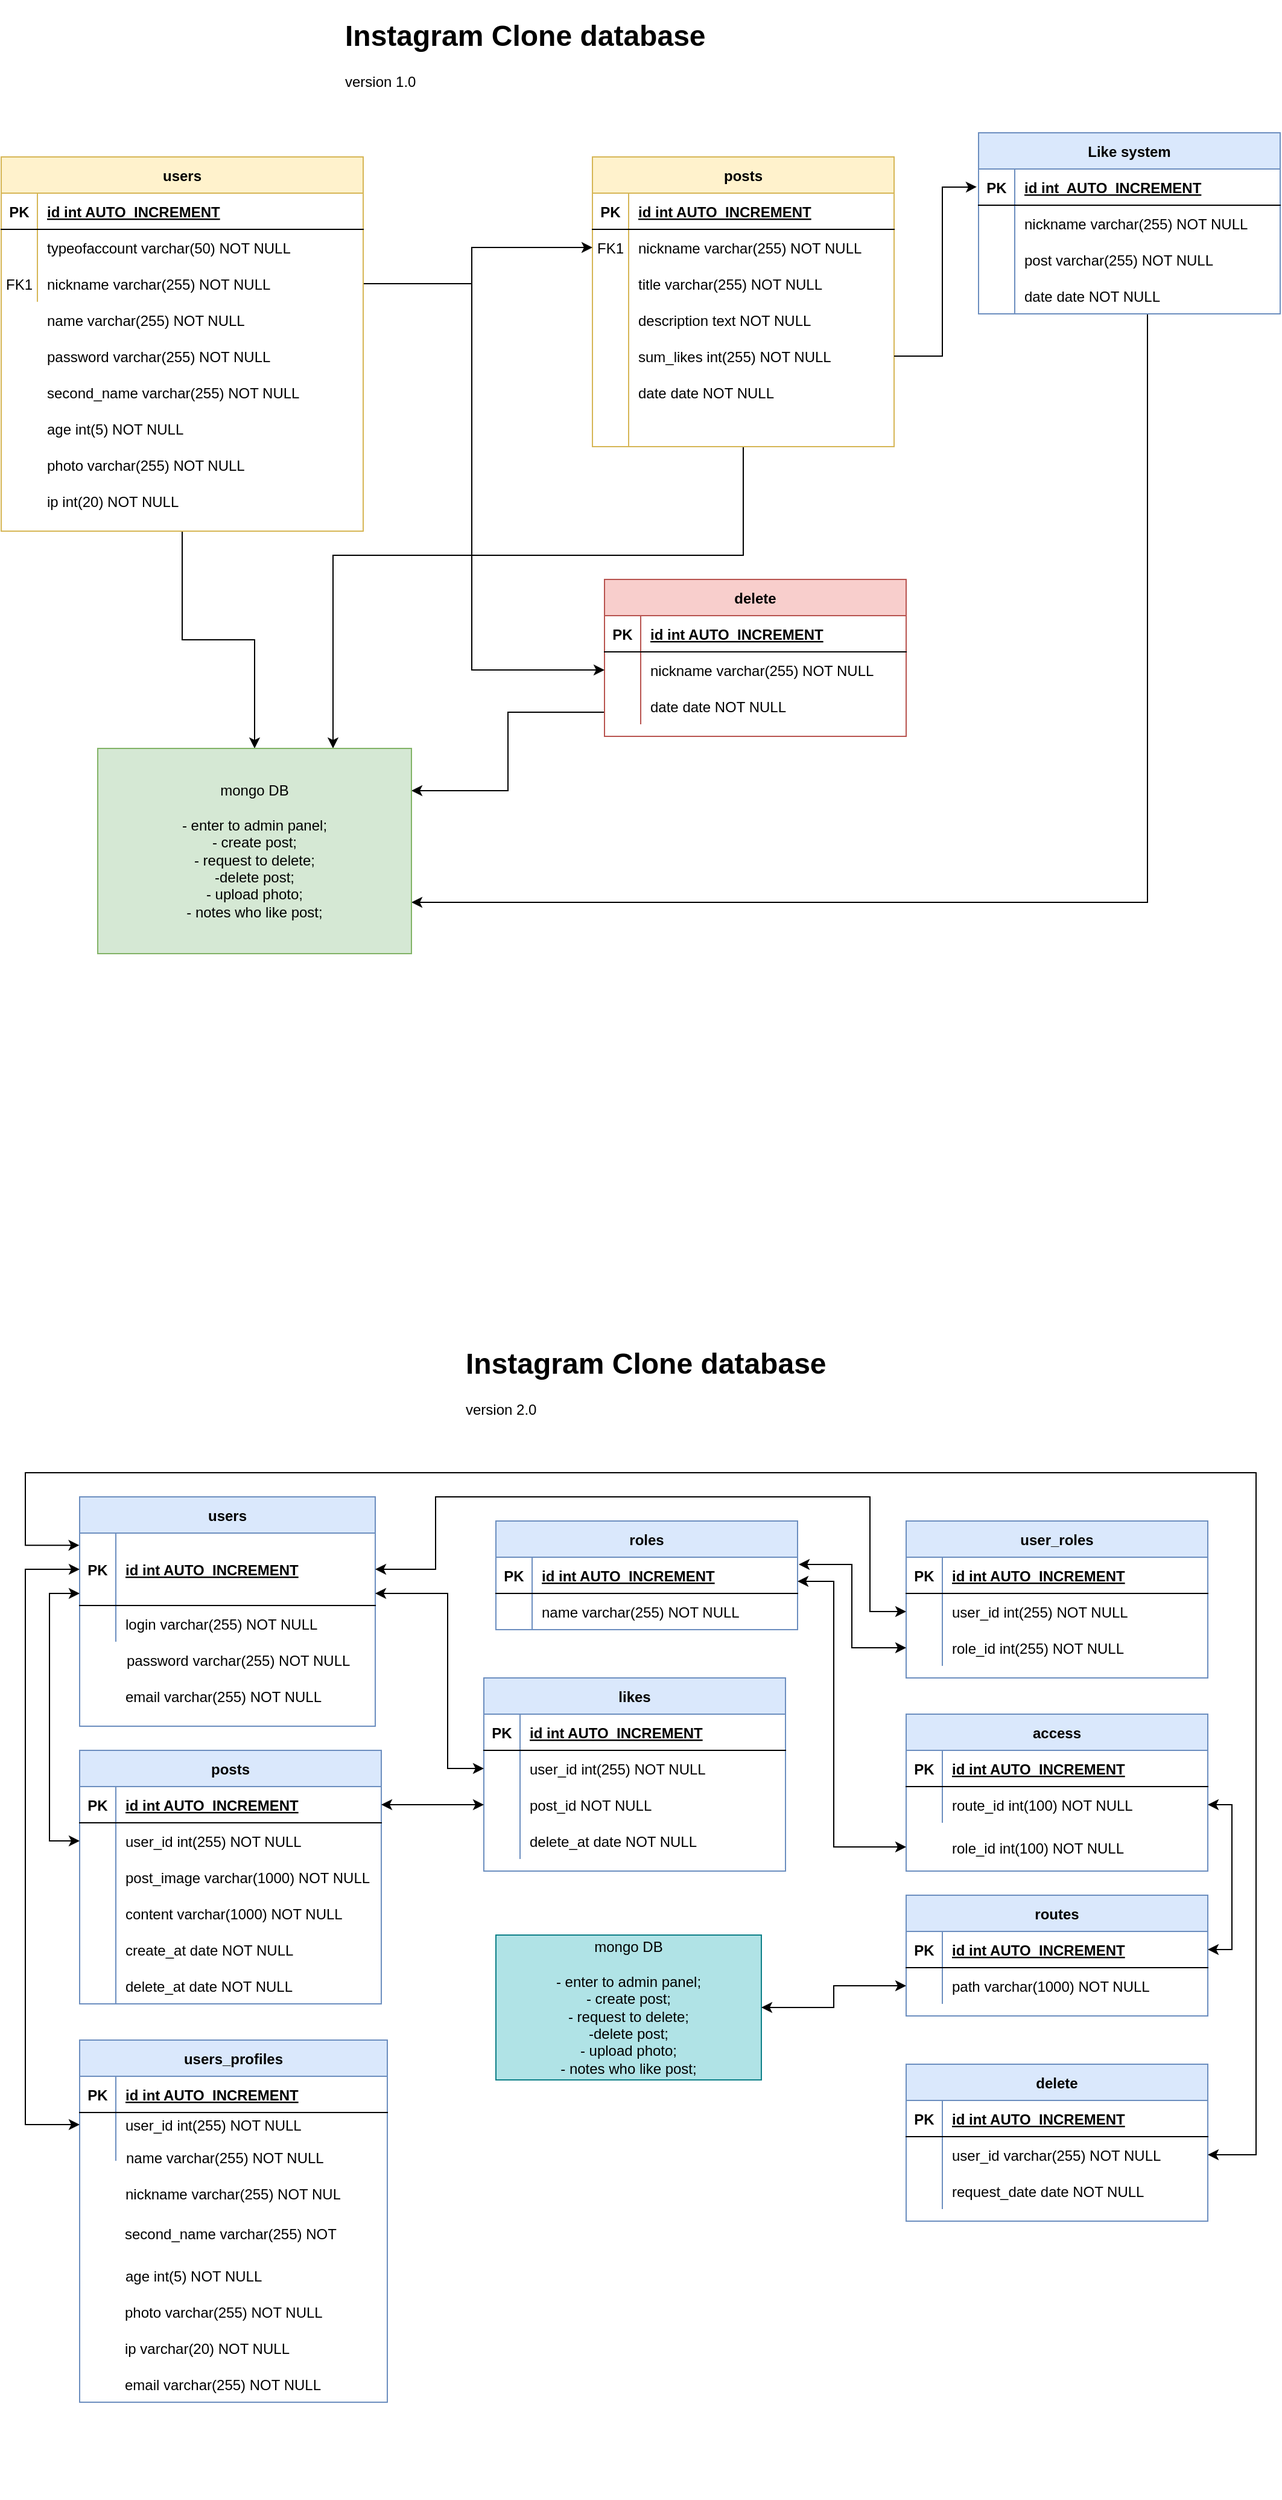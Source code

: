 <mxfile version="13.9.1" type="github">
  <diagram id="R2lEEEUBdFMjLlhIrx00" name="Page-1">
    <mxGraphModel dx="2031" dy="2230" grid="1" gridSize="10" guides="1" tooltips="1" connect="1" arrows="1" fold="1" page="1" pageScale="1" pageWidth="850" pageHeight="1100" math="0" shadow="0" extFonts="Permanent Marker^https://fonts.googleapis.com/css?family=Permanent+Marker">
      <root>
        <mxCell id="0" />
        <mxCell id="1" parent="0" />
        <mxCell id="QIkEINPOBGStjpKCnxDB-57" style="edgeStyle=orthogonalEdgeStyle;rounded=0;orthogonalLoop=1;jettySize=auto;html=1;entryX=0.75;entryY=0;entryDx=0;entryDy=0;" parent="1" source="C-vyLk0tnHw3VtMMgP7b-2" target="QIkEINPOBGStjpKCnxDB-55" edge="1">
          <mxGeometry relative="1" as="geometry">
            <Array as="points">
              <mxPoint x="925" y="450" />
              <mxPoint x="585" y="450" />
            </Array>
          </mxGeometry>
        </mxCell>
        <mxCell id="C-vyLk0tnHw3VtMMgP7b-2" value="posts" style="shape=table;startSize=30;container=1;collapsible=1;childLayout=tableLayout;fixedRows=1;rowLines=0;fontStyle=1;align=center;resizeLast=1;fillColor=#fff2cc;strokeColor=#d6b656;" parent="1" vertex="1">
          <mxGeometry x="800" y="120" width="250" height="240" as="geometry" />
        </mxCell>
        <mxCell id="C-vyLk0tnHw3VtMMgP7b-3" value="" style="shape=partialRectangle;collapsible=0;dropTarget=0;pointerEvents=0;fillColor=none;points=[[0,0.5],[1,0.5]];portConstraint=eastwest;top=0;left=0;right=0;bottom=1;" parent="C-vyLk0tnHw3VtMMgP7b-2" vertex="1">
          <mxGeometry y="30" width="250" height="30" as="geometry" />
        </mxCell>
        <mxCell id="C-vyLk0tnHw3VtMMgP7b-4" value="PK" style="shape=partialRectangle;overflow=hidden;connectable=0;fillColor=none;top=0;left=0;bottom=0;right=0;fontStyle=1;" parent="C-vyLk0tnHw3VtMMgP7b-3" vertex="1">
          <mxGeometry width="30" height="30" as="geometry" />
        </mxCell>
        <mxCell id="C-vyLk0tnHw3VtMMgP7b-5" value="id int AUTO_INCREMENT " style="shape=partialRectangle;overflow=hidden;connectable=0;fillColor=none;top=0;left=0;bottom=0;right=0;align=left;spacingLeft=6;fontStyle=5;" parent="C-vyLk0tnHw3VtMMgP7b-3" vertex="1">
          <mxGeometry x="30" width="220" height="30" as="geometry" />
        </mxCell>
        <mxCell id="QIkEINPOBGStjpKCnxDB-28" value="" style="shape=partialRectangle;collapsible=0;dropTarget=0;pointerEvents=0;fillColor=none;points=[[0,0.5],[1,0.5]];portConstraint=eastwest;top=0;left=0;right=0;bottom=0;" parent="C-vyLk0tnHw3VtMMgP7b-2" vertex="1">
          <mxGeometry y="60" width="250" height="30" as="geometry" />
        </mxCell>
        <mxCell id="QIkEINPOBGStjpKCnxDB-29" value="FK1" style="shape=partialRectangle;overflow=hidden;connectable=0;fillColor=none;top=0;left=0;bottom=0;right=0;" parent="QIkEINPOBGStjpKCnxDB-28" vertex="1">
          <mxGeometry width="30" height="30" as="geometry" />
        </mxCell>
        <mxCell id="QIkEINPOBGStjpKCnxDB-30" value="nickname varchar(255) NOT NULL" style="shape=partialRectangle;overflow=hidden;connectable=0;fillColor=none;top=0;left=0;bottom=0;right=0;align=left;spacingLeft=6;" parent="QIkEINPOBGStjpKCnxDB-28" vertex="1">
          <mxGeometry x="30" width="220" height="30" as="geometry" />
        </mxCell>
        <mxCell id="QIkEINPOBGStjpKCnxDB-12" value="" style="shape=partialRectangle;collapsible=0;dropTarget=0;pointerEvents=0;fillColor=none;points=[[0,0.5],[1,0.5]];portConstraint=eastwest;top=0;left=0;right=0;bottom=0;" parent="C-vyLk0tnHw3VtMMgP7b-2" vertex="1">
          <mxGeometry y="90" width="250" height="30" as="geometry" />
        </mxCell>
        <mxCell id="QIkEINPOBGStjpKCnxDB-13" value="" style="shape=partialRectangle;overflow=hidden;connectable=0;fillColor=none;top=0;left=0;bottom=0;right=0;" parent="QIkEINPOBGStjpKCnxDB-12" vertex="1">
          <mxGeometry width="30" height="30" as="geometry" />
        </mxCell>
        <mxCell id="QIkEINPOBGStjpKCnxDB-14" value="title varchar(255) NOT NULL" style="shape=partialRectangle;overflow=hidden;connectable=0;fillColor=none;top=0;left=0;bottom=0;right=0;align=left;spacingLeft=6;" parent="QIkEINPOBGStjpKCnxDB-12" vertex="1">
          <mxGeometry x="30" width="220" height="30" as="geometry" />
        </mxCell>
        <mxCell id="QIkEINPOBGStjpKCnxDB-18" value="" style="shape=partialRectangle;collapsible=0;dropTarget=0;pointerEvents=0;fillColor=none;points=[[0,0.5],[1,0.5]];portConstraint=eastwest;top=0;left=0;right=0;bottom=0;" parent="C-vyLk0tnHw3VtMMgP7b-2" vertex="1">
          <mxGeometry y="120" width="250" height="30" as="geometry" />
        </mxCell>
        <mxCell id="QIkEINPOBGStjpKCnxDB-19" value="" style="shape=partialRectangle;overflow=hidden;connectable=0;fillColor=none;top=0;left=0;bottom=0;right=0;" parent="QIkEINPOBGStjpKCnxDB-18" vertex="1">
          <mxGeometry width="30" height="30" as="geometry" />
        </mxCell>
        <mxCell id="QIkEINPOBGStjpKCnxDB-20" value="description text NOT NULL" style="shape=partialRectangle;overflow=hidden;connectable=0;fillColor=none;top=0;left=0;bottom=0;right=0;align=left;spacingLeft=6;" parent="QIkEINPOBGStjpKCnxDB-18" vertex="1">
          <mxGeometry x="30" width="220" height="30" as="geometry" />
        </mxCell>
        <mxCell id="QIkEINPOBGStjpKCnxDB-32" value="" style="shape=partialRectangle;collapsible=0;dropTarget=0;pointerEvents=0;fillColor=none;points=[[0,0.5],[1,0.5]];portConstraint=eastwest;top=0;left=0;right=0;bottom=0;" parent="C-vyLk0tnHw3VtMMgP7b-2" vertex="1">
          <mxGeometry y="150" width="250" height="30" as="geometry" />
        </mxCell>
        <mxCell id="QIkEINPOBGStjpKCnxDB-33" value="" style="shape=partialRectangle;overflow=hidden;connectable=0;fillColor=none;top=0;left=0;bottom=0;right=0;" parent="QIkEINPOBGStjpKCnxDB-32" vertex="1">
          <mxGeometry width="30" height="30" as="geometry" />
        </mxCell>
        <mxCell id="QIkEINPOBGStjpKCnxDB-34" value="sum_likes int(255) NOT NULL" style="shape=partialRectangle;overflow=hidden;connectable=0;fillColor=none;top=0;left=0;bottom=0;right=0;align=left;spacingLeft=6;" parent="QIkEINPOBGStjpKCnxDB-32" vertex="1">
          <mxGeometry x="30" width="220" height="30" as="geometry" />
        </mxCell>
        <mxCell id="QIkEINPOBGStjpKCnxDB-24" value="" style="shape=partialRectangle;collapsible=0;dropTarget=0;pointerEvents=0;fillColor=none;points=[[0,0.5],[1,0.5]];portConstraint=eastwest;top=0;left=0;right=0;bottom=0;" parent="C-vyLk0tnHw3VtMMgP7b-2" vertex="1">
          <mxGeometry y="180" width="250" height="30" as="geometry" />
        </mxCell>
        <mxCell id="QIkEINPOBGStjpKCnxDB-25" value="" style="shape=partialRectangle;overflow=hidden;connectable=0;fillColor=none;top=0;left=0;bottom=0;right=0;" parent="QIkEINPOBGStjpKCnxDB-24" vertex="1">
          <mxGeometry width="30" height="30" as="geometry" />
        </mxCell>
        <mxCell id="QIkEINPOBGStjpKCnxDB-26" value="date date NOT NULL" style="shape=partialRectangle;overflow=hidden;connectable=0;fillColor=none;top=0;left=0;bottom=0;right=0;align=left;spacingLeft=6;" parent="QIkEINPOBGStjpKCnxDB-24" vertex="1">
          <mxGeometry x="30" width="220" height="30" as="geometry" />
        </mxCell>
        <mxCell id="C-vyLk0tnHw3VtMMgP7b-9" value="" style="shape=partialRectangle;collapsible=0;dropTarget=0;pointerEvents=0;fillColor=none;points=[[0,0.5],[1,0.5]];portConstraint=eastwest;top=0;left=0;right=0;bottom=0;" parent="C-vyLk0tnHw3VtMMgP7b-2" vertex="1">
          <mxGeometry y="210" width="250" height="30" as="geometry" />
        </mxCell>
        <mxCell id="C-vyLk0tnHw3VtMMgP7b-10" value="" style="shape=partialRectangle;overflow=hidden;connectable=0;fillColor=none;top=0;left=0;bottom=0;right=0;" parent="C-vyLk0tnHw3VtMMgP7b-9" vertex="1">
          <mxGeometry width="30" height="30" as="geometry" />
        </mxCell>
        <mxCell id="C-vyLk0tnHw3VtMMgP7b-11" value="" style="shape=partialRectangle;overflow=hidden;connectable=0;fillColor=none;top=0;left=0;bottom=0;right=0;align=left;spacingLeft=6;" parent="C-vyLk0tnHw3VtMMgP7b-9" vertex="1">
          <mxGeometry x="30" width="220" height="30" as="geometry" />
        </mxCell>
        <mxCell id="QIkEINPOBGStjpKCnxDB-50" style="edgeStyle=orthogonalEdgeStyle;rounded=0;orthogonalLoop=1;jettySize=auto;html=1;entryX=1;entryY=0.75;entryDx=0;entryDy=0;" parent="1" source="C-vyLk0tnHw3VtMMgP7b-13" edge="1">
          <mxGeometry relative="1" as="geometry">
            <mxPoint x="650" y="645" as="targetPoint" />
            <Array as="points">
              <mxPoint x="730" y="580" />
              <mxPoint x="730" y="645" />
            </Array>
          </mxGeometry>
        </mxCell>
        <mxCell id="C-vyLk0tnHw3VtMMgP7b-13" value="delete" style="shape=table;startSize=30;container=1;collapsible=1;childLayout=tableLayout;fixedRows=1;rowLines=0;fontStyle=1;align=center;resizeLast=1;fillColor=#f8cecc;strokeColor=#b85450;" parent="1" vertex="1">
          <mxGeometry x="810" y="470" width="250" height="130" as="geometry" />
        </mxCell>
        <mxCell id="C-vyLk0tnHw3VtMMgP7b-14" value="" style="shape=partialRectangle;collapsible=0;dropTarget=0;pointerEvents=0;fillColor=none;points=[[0,0.5],[1,0.5]];portConstraint=eastwest;top=0;left=0;right=0;bottom=1;" parent="C-vyLk0tnHw3VtMMgP7b-13" vertex="1">
          <mxGeometry y="30" width="250" height="30" as="geometry" />
        </mxCell>
        <mxCell id="C-vyLk0tnHw3VtMMgP7b-15" value="PK" style="shape=partialRectangle;overflow=hidden;connectable=0;fillColor=none;top=0;left=0;bottom=0;right=0;fontStyle=1;" parent="C-vyLk0tnHw3VtMMgP7b-14" vertex="1">
          <mxGeometry width="30" height="30" as="geometry" />
        </mxCell>
        <mxCell id="C-vyLk0tnHw3VtMMgP7b-16" value="id int AUTO_INCREMENT " style="shape=partialRectangle;overflow=hidden;connectable=0;fillColor=none;top=0;left=0;bottom=0;right=0;align=left;spacingLeft=6;fontStyle=5;" parent="C-vyLk0tnHw3VtMMgP7b-14" vertex="1">
          <mxGeometry x="30" width="220" height="30" as="geometry" />
        </mxCell>
        <mxCell id="C-vyLk0tnHw3VtMMgP7b-17" value="" style="shape=partialRectangle;collapsible=0;dropTarget=0;pointerEvents=0;fillColor=none;points=[[0,0.5],[1,0.5]];portConstraint=eastwest;top=0;left=0;right=0;bottom=0;" parent="C-vyLk0tnHw3VtMMgP7b-13" vertex="1">
          <mxGeometry y="60" width="250" height="30" as="geometry" />
        </mxCell>
        <mxCell id="C-vyLk0tnHw3VtMMgP7b-18" value="" style="shape=partialRectangle;overflow=hidden;connectable=0;fillColor=none;top=0;left=0;bottom=0;right=0;" parent="C-vyLk0tnHw3VtMMgP7b-17" vertex="1">
          <mxGeometry width="30" height="30" as="geometry" />
        </mxCell>
        <mxCell id="C-vyLk0tnHw3VtMMgP7b-19" value="nickname varchar(255) NOT NULL" style="shape=partialRectangle;overflow=hidden;connectable=0;fillColor=none;top=0;left=0;bottom=0;right=0;align=left;spacingLeft=6;" parent="C-vyLk0tnHw3VtMMgP7b-17" vertex="1">
          <mxGeometry x="30" width="220" height="30" as="geometry" />
        </mxCell>
        <mxCell id="C-vyLk0tnHw3VtMMgP7b-20" value="" style="shape=partialRectangle;collapsible=0;dropTarget=0;pointerEvents=0;fillColor=none;points=[[0,0.5],[1,0.5]];portConstraint=eastwest;top=0;left=0;right=0;bottom=0;" parent="C-vyLk0tnHw3VtMMgP7b-13" vertex="1">
          <mxGeometry y="90" width="250" height="30" as="geometry" />
        </mxCell>
        <mxCell id="C-vyLk0tnHw3VtMMgP7b-21" value="" style="shape=partialRectangle;overflow=hidden;connectable=0;fillColor=none;top=0;left=0;bottom=0;right=0;" parent="C-vyLk0tnHw3VtMMgP7b-20" vertex="1">
          <mxGeometry width="30" height="30" as="geometry" />
        </mxCell>
        <mxCell id="C-vyLk0tnHw3VtMMgP7b-22" value="date date NOT NULL" style="shape=partialRectangle;overflow=hidden;connectable=0;fillColor=none;top=0;left=0;bottom=0;right=0;align=left;spacingLeft=6;" parent="C-vyLk0tnHw3VtMMgP7b-20" vertex="1">
          <mxGeometry x="30" width="220" height="30" as="geometry" />
        </mxCell>
        <mxCell id="QIkEINPOBGStjpKCnxDB-56" style="edgeStyle=orthogonalEdgeStyle;rounded=0;orthogonalLoop=1;jettySize=auto;html=1;entryX=0.5;entryY=0;entryDx=0;entryDy=0;" parent="1" source="C-vyLk0tnHw3VtMMgP7b-23" target="QIkEINPOBGStjpKCnxDB-55" edge="1">
          <mxGeometry relative="1" as="geometry" />
        </mxCell>
        <mxCell id="QIkEINPOBGStjpKCnxDB-58" style="edgeStyle=orthogonalEdgeStyle;rounded=0;orthogonalLoop=1;jettySize=auto;html=1;entryX=1;entryY=0.75;entryDx=0;entryDy=0;" parent="1" source="gh7-r8IVdGVvYdA096_q-3" target="QIkEINPOBGStjpKCnxDB-55" edge="1">
          <mxGeometry relative="1" as="geometry">
            <Array as="points">
              <mxPoint x="1260" y="737" />
            </Array>
          </mxGeometry>
        </mxCell>
        <mxCell id="gh7-r8IVdGVvYdA096_q-3" value="Like system" style="shape=table;startSize=30;container=1;collapsible=1;childLayout=tableLayout;fixedRows=1;rowLines=0;fontStyle=1;align=center;resizeLast=1;fillColor=#dae8fc;strokeColor=#6c8ebf;" parent="1" vertex="1">
          <mxGeometry x="1120" y="100" width="250" height="150" as="geometry" />
        </mxCell>
        <mxCell id="gh7-r8IVdGVvYdA096_q-4" value="" style="shape=partialRectangle;collapsible=0;dropTarget=0;pointerEvents=0;fillColor=none;points=[[0,0.5],[1,0.5]];portConstraint=eastwest;top=0;left=0;right=0;bottom=1;" parent="gh7-r8IVdGVvYdA096_q-3" vertex="1">
          <mxGeometry y="30" width="250" height="30" as="geometry" />
        </mxCell>
        <mxCell id="gh7-r8IVdGVvYdA096_q-5" value="PK" style="shape=partialRectangle;overflow=hidden;connectable=0;fillColor=none;top=0;left=0;bottom=0;right=0;fontStyle=1;" parent="gh7-r8IVdGVvYdA096_q-4" vertex="1">
          <mxGeometry width="30" height="30" as="geometry" />
        </mxCell>
        <mxCell id="gh7-r8IVdGVvYdA096_q-6" value="id int  AUTO_INCREMENT" style="shape=partialRectangle;overflow=hidden;connectable=0;fillColor=none;top=0;left=0;bottom=0;right=0;align=left;spacingLeft=6;fontStyle=5;" parent="gh7-r8IVdGVvYdA096_q-4" vertex="1">
          <mxGeometry x="30" width="220" height="30" as="geometry" />
        </mxCell>
        <mxCell id="gh7-r8IVdGVvYdA096_q-7" value="" style="shape=partialRectangle;collapsible=0;dropTarget=0;pointerEvents=0;fillColor=none;points=[[0,0.5],[1,0.5]];portConstraint=eastwest;top=0;left=0;right=0;bottom=0;" parent="gh7-r8IVdGVvYdA096_q-3" vertex="1">
          <mxGeometry y="60" width="250" height="30" as="geometry" />
        </mxCell>
        <mxCell id="gh7-r8IVdGVvYdA096_q-8" value="" style="shape=partialRectangle;overflow=hidden;connectable=0;fillColor=none;top=0;left=0;bottom=0;right=0;" parent="gh7-r8IVdGVvYdA096_q-7" vertex="1">
          <mxGeometry width="30" height="30" as="geometry" />
        </mxCell>
        <mxCell id="gh7-r8IVdGVvYdA096_q-9" value="nickname varchar(255) NOT NULL" style="shape=partialRectangle;overflow=hidden;connectable=0;fillColor=none;top=0;left=0;bottom=0;right=0;align=left;spacingLeft=6;" parent="gh7-r8IVdGVvYdA096_q-7" vertex="1">
          <mxGeometry x="30" width="220" height="30" as="geometry" />
        </mxCell>
        <mxCell id="gh7-r8IVdGVvYdA096_q-10" value="" style="shape=partialRectangle;collapsible=0;dropTarget=0;pointerEvents=0;fillColor=none;points=[[0,0.5],[1,0.5]];portConstraint=eastwest;top=0;left=0;right=0;bottom=0;" parent="gh7-r8IVdGVvYdA096_q-3" vertex="1">
          <mxGeometry y="90" width="250" height="30" as="geometry" />
        </mxCell>
        <mxCell id="gh7-r8IVdGVvYdA096_q-11" value="" style="shape=partialRectangle;overflow=hidden;connectable=0;fillColor=none;top=0;left=0;bottom=0;right=0;" parent="gh7-r8IVdGVvYdA096_q-10" vertex="1">
          <mxGeometry width="30" height="30" as="geometry" />
        </mxCell>
        <mxCell id="gh7-r8IVdGVvYdA096_q-12" value="post varchar(255) NOT NULL" style="shape=partialRectangle;overflow=hidden;connectable=0;fillColor=none;top=0;left=0;bottom=0;right=0;align=left;spacingLeft=6;" parent="gh7-r8IVdGVvYdA096_q-10" vertex="1">
          <mxGeometry x="30" width="220" height="30" as="geometry" />
        </mxCell>
        <mxCell id="QIkEINPOBGStjpKCnxDB-35" value="" style="shape=partialRectangle;collapsible=0;dropTarget=0;pointerEvents=0;fillColor=none;points=[[0,0.5],[1,0.5]];portConstraint=eastwest;top=0;left=0;right=0;bottom=0;" parent="gh7-r8IVdGVvYdA096_q-3" vertex="1">
          <mxGeometry y="120" width="250" height="30" as="geometry" />
        </mxCell>
        <mxCell id="QIkEINPOBGStjpKCnxDB-36" value="" style="shape=partialRectangle;overflow=hidden;connectable=0;fillColor=none;top=0;left=0;bottom=0;right=0;" parent="QIkEINPOBGStjpKCnxDB-35" vertex="1">
          <mxGeometry width="30" height="30" as="geometry" />
        </mxCell>
        <mxCell id="QIkEINPOBGStjpKCnxDB-37" value="date date NOT NULL" style="shape=partialRectangle;overflow=hidden;connectable=0;fillColor=none;top=0;left=0;bottom=0;right=0;align=left;spacingLeft=6;" parent="QIkEINPOBGStjpKCnxDB-35" vertex="1">
          <mxGeometry x="30" width="220" height="30" as="geometry" />
        </mxCell>
        <mxCell id="QIkEINPOBGStjpKCnxDB-31" style="edgeStyle=orthogonalEdgeStyle;rounded=0;orthogonalLoop=1;jettySize=auto;html=1;" parent="1" source="C-vyLk0tnHw3VtMMgP7b-6" target="QIkEINPOBGStjpKCnxDB-28" edge="1">
          <mxGeometry relative="1" as="geometry">
            <mxPoint x="620" y="225" as="targetPoint" />
            <Array as="points">
              <mxPoint x="700" y="225" />
              <mxPoint x="700" y="195" />
            </Array>
          </mxGeometry>
        </mxCell>
        <mxCell id="QIkEINPOBGStjpKCnxDB-45" style="edgeStyle=orthogonalEdgeStyle;rounded=0;orthogonalLoop=1;jettySize=auto;html=1;entryX=-0.006;entryY=0.494;entryDx=0;entryDy=0;entryPerimeter=0;" parent="1" source="QIkEINPOBGStjpKCnxDB-32" target="gh7-r8IVdGVvYdA096_q-4" edge="1">
          <mxGeometry relative="1" as="geometry">
            <mxPoint x="1110" y="140" as="targetPoint" />
            <Array as="points">
              <mxPoint x="1090" y="285" />
              <mxPoint x="1090" y="145" />
              <mxPoint x="1110" y="145" />
            </Array>
          </mxGeometry>
        </mxCell>
        <mxCell id="QIkEINPOBGStjpKCnxDB-48" style="edgeStyle=orthogonalEdgeStyle;rounded=0;orthogonalLoop=1;jettySize=auto;html=1;" parent="1" source="C-vyLk0tnHw3VtMMgP7b-6" target="C-vyLk0tnHw3VtMMgP7b-17" edge="1">
          <mxGeometry relative="1" as="geometry">
            <Array as="points">
              <mxPoint x="700" y="225" />
              <mxPoint x="700" y="545" />
            </Array>
          </mxGeometry>
        </mxCell>
        <mxCell id="QIkEINPOBGStjpKCnxDB-53" value="&lt;h1&gt;Instagram Clone database&lt;/h1&gt;&lt;div&gt;version 1.0&lt;br&gt;&lt;/div&gt;&lt;p&gt;&lt;br&gt;&lt;/p&gt;&lt;div&gt;&lt;br&gt;&lt;/div&gt;&lt;div&gt;&lt;br&gt;&lt;/div&gt;&lt;div&gt;&lt;br&gt;&lt;/div&gt;" style="text;html=1;strokeColor=none;fillColor=none;spacing=5;spacingTop=-20;whiteSpace=wrap;overflow=hidden;rounded=0;" parent="1" vertex="1">
          <mxGeometry x="590" width="400" height="80" as="geometry" />
        </mxCell>
        <mxCell id="QIkEINPOBGStjpKCnxDB-55" value="&lt;div&gt;mongo DB&lt;/div&gt;&lt;div&gt;&lt;br&gt;&lt;/div&gt;&lt;div&gt;- enter to admin panel;&lt;/div&gt;&lt;div&gt;- create post;&lt;/div&gt;&lt;div&gt;- request to delete;&lt;/div&gt;&lt;div&gt;-delete post;&lt;/div&gt;&lt;div&gt;- upload photo;&lt;/div&gt;&lt;div&gt;- notes who like post;&lt;br&gt;&lt;/div&gt;" style="rounded=0;whiteSpace=wrap;html=1;fillColor=#d5e8d4;strokeColor=#82b366;" parent="1" vertex="1">
          <mxGeometry x="390" y="610" width="260" height="170" as="geometry" />
        </mxCell>
        <mxCell id="P83O2xGlrIW2zpEGM05V-11" value="roles" style="shape=table;startSize=30;container=1;collapsible=1;childLayout=tableLayout;fixedRows=1;rowLines=0;fontStyle=1;align=center;resizeLast=1;fillColor=#dae8fc;strokeColor=#6c8ebf;" parent="1" vertex="1">
          <mxGeometry x="720" y="1250" width="250" height="90" as="geometry" />
        </mxCell>
        <mxCell id="P83O2xGlrIW2zpEGM05V-12" value="" style="shape=partialRectangle;collapsible=0;dropTarget=0;pointerEvents=0;fillColor=none;points=[[0,0.5],[1,0.5]];portConstraint=eastwest;top=0;left=0;right=0;bottom=1;" parent="P83O2xGlrIW2zpEGM05V-11" vertex="1">
          <mxGeometry y="30" width="250" height="30" as="geometry" />
        </mxCell>
        <mxCell id="P83O2xGlrIW2zpEGM05V-13" value="PK" style="shape=partialRectangle;overflow=hidden;connectable=0;fillColor=none;top=0;left=0;bottom=0;right=0;fontStyle=1;" parent="P83O2xGlrIW2zpEGM05V-12" vertex="1">
          <mxGeometry width="30" height="30" as="geometry" />
        </mxCell>
        <mxCell id="P83O2xGlrIW2zpEGM05V-14" value="id int AUTO_INCREMENT " style="shape=partialRectangle;overflow=hidden;connectable=0;fillColor=none;top=0;left=0;bottom=0;right=0;align=left;spacingLeft=6;fontStyle=5;" parent="P83O2xGlrIW2zpEGM05V-12" vertex="1">
          <mxGeometry x="30" width="220" height="30" as="geometry" />
        </mxCell>
        <mxCell id="P83O2xGlrIW2zpEGM05V-103" value="" style="shape=partialRectangle;collapsible=0;dropTarget=0;pointerEvents=0;fillColor=none;points=[[0,0.5],[1,0.5]];portConstraint=eastwest;top=0;left=0;right=0;bottom=0;" parent="P83O2xGlrIW2zpEGM05V-11" vertex="1">
          <mxGeometry y="60" width="250" height="30" as="geometry" />
        </mxCell>
        <mxCell id="P83O2xGlrIW2zpEGM05V-104" value="" style="shape=partialRectangle;overflow=hidden;connectable=0;fillColor=none;top=0;left=0;bottom=0;right=0;" parent="P83O2xGlrIW2zpEGM05V-103" vertex="1">
          <mxGeometry width="30" height="30" as="geometry" />
        </mxCell>
        <mxCell id="P83O2xGlrIW2zpEGM05V-105" value="name varchar(255) NOT NULL" style="shape=partialRectangle;overflow=hidden;connectable=0;fillColor=none;top=0;left=0;bottom=0;right=0;align=left;spacingLeft=6;" parent="P83O2xGlrIW2zpEGM05V-103" vertex="1">
          <mxGeometry x="30" width="220" height="30" as="geometry" />
        </mxCell>
        <mxCell id="P83O2xGlrIW2zpEGM05V-21" value="user_roles" style="shape=table;startSize=30;container=1;collapsible=1;childLayout=tableLayout;fixedRows=1;rowLines=0;fontStyle=1;align=center;resizeLast=1;fillColor=#dae8fc;strokeColor=#6c8ebf;" parent="1" vertex="1">
          <mxGeometry x="1060" y="1250" width="250" height="130" as="geometry" />
        </mxCell>
        <mxCell id="P83O2xGlrIW2zpEGM05V-22" value="" style="shape=partialRectangle;collapsible=0;dropTarget=0;pointerEvents=0;fillColor=none;points=[[0,0.5],[1,0.5]];portConstraint=eastwest;top=0;left=0;right=0;bottom=1;" parent="P83O2xGlrIW2zpEGM05V-21" vertex="1">
          <mxGeometry y="30" width="250" height="30" as="geometry" />
        </mxCell>
        <mxCell id="P83O2xGlrIW2zpEGM05V-23" value="PK" style="shape=partialRectangle;overflow=hidden;connectable=0;fillColor=none;top=0;left=0;bottom=0;right=0;fontStyle=1;" parent="P83O2xGlrIW2zpEGM05V-22" vertex="1">
          <mxGeometry width="30" height="30" as="geometry" />
        </mxCell>
        <mxCell id="P83O2xGlrIW2zpEGM05V-24" value="id int AUTO_INCREMENT " style="shape=partialRectangle;overflow=hidden;connectable=0;fillColor=none;top=0;left=0;bottom=0;right=0;align=left;spacingLeft=6;fontStyle=5;" parent="P83O2xGlrIW2zpEGM05V-22" vertex="1">
          <mxGeometry x="30" width="220" height="30" as="geometry" />
        </mxCell>
        <mxCell id="P83O2xGlrIW2zpEGM05V-25" value="" style="shape=partialRectangle;collapsible=0;dropTarget=0;pointerEvents=0;fillColor=none;points=[[0,0.5],[1,0.5]];portConstraint=eastwest;top=0;left=0;right=0;bottom=0;" parent="P83O2xGlrIW2zpEGM05V-21" vertex="1">
          <mxGeometry y="60" width="250" height="30" as="geometry" />
        </mxCell>
        <mxCell id="P83O2xGlrIW2zpEGM05V-26" value="" style="shape=partialRectangle;overflow=hidden;connectable=0;fillColor=none;top=0;left=0;bottom=0;right=0;" parent="P83O2xGlrIW2zpEGM05V-25" vertex="1">
          <mxGeometry width="30" height="30" as="geometry" />
        </mxCell>
        <mxCell id="P83O2xGlrIW2zpEGM05V-27" value="user_id int(255) NOT NULL" style="shape=partialRectangle;overflow=hidden;connectable=0;fillColor=none;top=0;left=0;bottom=0;right=0;align=left;spacingLeft=6;" parent="P83O2xGlrIW2zpEGM05V-25" vertex="1">
          <mxGeometry x="30" width="220" height="30" as="geometry" />
        </mxCell>
        <mxCell id="P83O2xGlrIW2zpEGM05V-28" value="" style="shape=partialRectangle;collapsible=0;dropTarget=0;pointerEvents=0;fillColor=none;points=[[0,0.5],[1,0.5]];portConstraint=eastwest;top=0;left=0;right=0;bottom=0;" parent="P83O2xGlrIW2zpEGM05V-21" vertex="1">
          <mxGeometry y="90" width="250" height="30" as="geometry" />
        </mxCell>
        <mxCell id="P83O2xGlrIW2zpEGM05V-29" value="" style="shape=partialRectangle;overflow=hidden;connectable=0;fillColor=none;top=0;left=0;bottom=0;right=0;" parent="P83O2xGlrIW2zpEGM05V-28" vertex="1">
          <mxGeometry width="30" height="30" as="geometry" />
        </mxCell>
        <mxCell id="P83O2xGlrIW2zpEGM05V-30" value="role_id int(255) NOT NULL" style="shape=partialRectangle;overflow=hidden;connectable=0;fillColor=none;top=0;left=0;bottom=0;right=0;align=left;spacingLeft=6;" parent="P83O2xGlrIW2zpEGM05V-28" vertex="1">
          <mxGeometry x="30" width="220" height="30" as="geometry" />
        </mxCell>
        <mxCell id="P83O2xGlrIW2zpEGM05V-41" value="likes" style="shape=table;startSize=30;container=1;collapsible=1;childLayout=tableLayout;fixedRows=1;rowLines=0;fontStyle=1;align=center;resizeLast=1;fillColor=#dae8fc;strokeColor=#6c8ebf;" parent="1" vertex="1">
          <mxGeometry x="710" y="1380" width="250" height="160" as="geometry" />
        </mxCell>
        <mxCell id="P83O2xGlrIW2zpEGM05V-42" value="" style="shape=partialRectangle;collapsible=0;dropTarget=0;pointerEvents=0;fillColor=none;points=[[0,0.5],[1,0.5]];portConstraint=eastwest;top=0;left=0;right=0;bottom=1;" parent="P83O2xGlrIW2zpEGM05V-41" vertex="1">
          <mxGeometry y="30" width="250" height="30" as="geometry" />
        </mxCell>
        <mxCell id="P83O2xGlrIW2zpEGM05V-43" value="PK" style="shape=partialRectangle;overflow=hidden;connectable=0;fillColor=none;top=0;left=0;bottom=0;right=0;fontStyle=1;" parent="P83O2xGlrIW2zpEGM05V-42" vertex="1">
          <mxGeometry width="30" height="30" as="geometry" />
        </mxCell>
        <mxCell id="P83O2xGlrIW2zpEGM05V-44" value="id int AUTO_INCREMENT " style="shape=partialRectangle;overflow=hidden;connectable=0;fillColor=none;top=0;left=0;bottom=0;right=0;align=left;spacingLeft=6;fontStyle=5;" parent="P83O2xGlrIW2zpEGM05V-42" vertex="1">
          <mxGeometry x="30" width="220" height="30" as="geometry" />
        </mxCell>
        <mxCell id="P83O2xGlrIW2zpEGM05V-45" value="" style="shape=partialRectangle;collapsible=0;dropTarget=0;pointerEvents=0;fillColor=none;points=[[0,0.5],[1,0.5]];portConstraint=eastwest;top=0;left=0;right=0;bottom=0;" parent="P83O2xGlrIW2zpEGM05V-41" vertex="1">
          <mxGeometry y="60" width="250" height="30" as="geometry" />
        </mxCell>
        <mxCell id="P83O2xGlrIW2zpEGM05V-46" value="" style="shape=partialRectangle;overflow=hidden;connectable=0;fillColor=none;top=0;left=0;bottom=0;right=0;" parent="P83O2xGlrIW2zpEGM05V-45" vertex="1">
          <mxGeometry width="30" height="30" as="geometry" />
        </mxCell>
        <mxCell id="P83O2xGlrIW2zpEGM05V-47" value="user_id int(255) NOT NULL" style="shape=partialRectangle;overflow=hidden;connectable=0;fillColor=none;top=0;left=0;bottom=0;right=0;align=left;spacingLeft=6;" parent="P83O2xGlrIW2zpEGM05V-45" vertex="1">
          <mxGeometry x="30" width="220" height="30" as="geometry" />
        </mxCell>
        <mxCell id="P83O2xGlrIW2zpEGM05V-143" value="" style="shape=partialRectangle;collapsible=0;dropTarget=0;pointerEvents=0;fillColor=none;points=[[0,0.5],[1,0.5]];portConstraint=eastwest;top=0;left=0;right=0;bottom=0;" parent="P83O2xGlrIW2zpEGM05V-41" vertex="1">
          <mxGeometry y="90" width="250" height="30" as="geometry" />
        </mxCell>
        <mxCell id="P83O2xGlrIW2zpEGM05V-144" value="" style="shape=partialRectangle;overflow=hidden;connectable=0;fillColor=none;top=0;left=0;bottom=0;right=0;" parent="P83O2xGlrIW2zpEGM05V-143" vertex="1">
          <mxGeometry width="30" height="30" as="geometry" />
        </mxCell>
        <mxCell id="P83O2xGlrIW2zpEGM05V-145" value="post_id NOT NULL" style="shape=partialRectangle;overflow=hidden;connectable=0;fillColor=none;top=0;left=0;bottom=0;right=0;align=left;spacingLeft=6;" parent="P83O2xGlrIW2zpEGM05V-143" vertex="1">
          <mxGeometry x="30" width="220" height="30" as="geometry" />
        </mxCell>
        <mxCell id="xJSoBcX4cR1pAF6XUHJ0-26" value="" style="shape=partialRectangle;collapsible=0;dropTarget=0;pointerEvents=0;fillColor=none;points=[[0,0.5],[1,0.5]];portConstraint=eastwest;top=0;left=0;right=0;bottom=0;" parent="P83O2xGlrIW2zpEGM05V-41" vertex="1">
          <mxGeometry y="120" width="250" height="30" as="geometry" />
        </mxCell>
        <mxCell id="xJSoBcX4cR1pAF6XUHJ0-27" value="" style="shape=partialRectangle;overflow=hidden;connectable=0;fillColor=none;top=0;left=0;bottom=0;right=0;" parent="xJSoBcX4cR1pAF6XUHJ0-26" vertex="1">
          <mxGeometry width="30" height="30" as="geometry" />
        </mxCell>
        <mxCell id="xJSoBcX4cR1pAF6XUHJ0-28" value="delete_at date NOT NULL" style="shape=partialRectangle;overflow=hidden;connectable=0;fillColor=none;top=0;left=0;bottom=0;right=0;align=left;spacingLeft=6;" parent="xJSoBcX4cR1pAF6XUHJ0-26" vertex="1">
          <mxGeometry x="30" width="220" height="30" as="geometry" />
        </mxCell>
        <mxCell id="P83O2xGlrIW2zpEGM05V-81" value="" style="group" parent="1" vertex="1" connectable="0">
          <mxGeometry x="310" y="120" width="300" height="310" as="geometry" />
        </mxCell>
        <mxCell id="C-vyLk0tnHw3VtMMgP7b-23" value="users" style="shape=table;startSize=30;container=1;collapsible=1;childLayout=tableLayout;fixedRows=1;rowLines=0;fontStyle=1;align=center;resizeLast=1;fillColor=#fff2cc;strokeColor=#d6b656;" parent="P83O2xGlrIW2zpEGM05V-81" vertex="1">
          <mxGeometry width="300" height="310" as="geometry" />
        </mxCell>
        <mxCell id="C-vyLk0tnHw3VtMMgP7b-24" value="" style="shape=partialRectangle;collapsible=0;dropTarget=0;pointerEvents=0;fillColor=none;points=[[0,0.5],[1,0.5]];portConstraint=eastwest;top=0;left=0;right=0;bottom=1;" parent="C-vyLk0tnHw3VtMMgP7b-23" vertex="1">
          <mxGeometry y="30" width="300" height="30" as="geometry" />
        </mxCell>
        <mxCell id="C-vyLk0tnHw3VtMMgP7b-25" value="PK" style="shape=partialRectangle;overflow=hidden;connectable=0;fillColor=none;top=0;left=0;bottom=0;right=0;fontStyle=1;" parent="C-vyLk0tnHw3VtMMgP7b-24" vertex="1">
          <mxGeometry width="30" height="30" as="geometry" />
        </mxCell>
        <mxCell id="C-vyLk0tnHw3VtMMgP7b-26" value="id int AUTO_INCREMENT " style="shape=partialRectangle;overflow=hidden;connectable=0;fillColor=none;top=0;left=0;bottom=0;right=0;align=left;spacingLeft=6;fontStyle=5;" parent="C-vyLk0tnHw3VtMMgP7b-24" vertex="1">
          <mxGeometry x="30" width="270" height="30" as="geometry" />
        </mxCell>
        <mxCell id="C-vyLk0tnHw3VtMMgP7b-27" value="" style="shape=partialRectangle;collapsible=0;dropTarget=0;pointerEvents=0;fillColor=none;points=[[0,0.5],[1,0.5]];portConstraint=eastwest;top=0;left=0;right=0;bottom=0;" parent="C-vyLk0tnHw3VtMMgP7b-23" vertex="1">
          <mxGeometry y="60" width="300" height="30" as="geometry" />
        </mxCell>
        <mxCell id="C-vyLk0tnHw3VtMMgP7b-28" value="" style="shape=partialRectangle;overflow=hidden;connectable=0;fillColor=none;top=0;left=0;bottom=0;right=0;" parent="C-vyLk0tnHw3VtMMgP7b-27" vertex="1">
          <mxGeometry width="30" height="30" as="geometry" />
        </mxCell>
        <mxCell id="C-vyLk0tnHw3VtMMgP7b-29" value="" style="shape=partialRectangle;overflow=hidden;connectable=0;fillColor=none;top=0;left=0;bottom=0;right=0;align=left;spacingLeft=6;" parent="C-vyLk0tnHw3VtMMgP7b-27" vertex="1">
          <mxGeometry x="30" width="270" height="30" as="geometry" />
        </mxCell>
        <mxCell id="C-vyLk0tnHw3VtMMgP7b-6" value="" style="shape=partialRectangle;collapsible=0;dropTarget=0;pointerEvents=0;fillColor=none;points=[[0,0.5],[1,0.5]];portConstraint=eastwest;top=0;left=0;right=0;bottom=0;" parent="C-vyLk0tnHw3VtMMgP7b-23" vertex="1">
          <mxGeometry y="90" width="300" height="30" as="geometry" />
        </mxCell>
        <mxCell id="C-vyLk0tnHw3VtMMgP7b-7" value="FK1" style="shape=partialRectangle;overflow=hidden;connectable=0;fillColor=none;top=0;left=0;bottom=0;right=0;" parent="C-vyLk0tnHw3VtMMgP7b-6" vertex="1">
          <mxGeometry width="30" height="30" as="geometry" />
        </mxCell>
        <mxCell id="C-vyLk0tnHw3VtMMgP7b-8" value="nickname varchar(255) NOT NULL" style="shape=partialRectangle;overflow=hidden;connectable=0;fillColor=none;top=0;left=0;bottom=0;right=0;align=left;spacingLeft=6;" parent="C-vyLk0tnHw3VtMMgP7b-6" vertex="1">
          <mxGeometry x="30" width="270" height="30" as="geometry" />
        </mxCell>
        <mxCell id="QIkEINPOBGStjpKCnxDB-1" value="typeofaccount varchar(50) NOT NULL" style="shape=partialRectangle;overflow=hidden;connectable=0;fillColor=none;top=0;left=0;bottom=0;right=0;align=left;spacingLeft=6;" parent="P83O2xGlrIW2zpEGM05V-81" vertex="1">
          <mxGeometry x="30" y="60" width="220" height="30" as="geometry" />
        </mxCell>
        <mxCell id="QIkEINPOBGStjpKCnxDB-2" value="password varchar(255) NOT NULL" style="shape=partialRectangle;overflow=hidden;connectable=0;fillColor=none;top=0;left=0;bottom=0;right=0;align=left;spacingLeft=6;" parent="P83O2xGlrIW2zpEGM05V-81" vertex="1">
          <mxGeometry x="30" y="150" width="220" height="30" as="geometry" />
        </mxCell>
        <mxCell id="QIkEINPOBGStjpKCnxDB-3" value="second_name varchar(255) NOT NULL" style="shape=partialRectangle;overflow=hidden;connectable=0;fillColor=none;top=0;left=0;bottom=0;right=0;align=left;spacingLeft=6;" parent="P83O2xGlrIW2zpEGM05V-81" vertex="1">
          <mxGeometry x="30" y="180" width="220" height="30" as="geometry" />
        </mxCell>
        <mxCell id="QIkEINPOBGStjpKCnxDB-4" value="ip int(20) NOT NULL" style="shape=partialRectangle;overflow=hidden;connectable=0;fillColor=none;top=0;left=0;bottom=0;right=0;align=left;spacingLeft=6;" parent="P83O2xGlrIW2zpEGM05V-81" vertex="1">
          <mxGeometry x="30" y="270" width="220" height="30" as="geometry" />
        </mxCell>
        <mxCell id="QIkEINPOBGStjpKCnxDB-5" value="age int(5) NOT NULL" style="shape=partialRectangle;overflow=hidden;connectable=0;fillColor=none;top=0;left=0;bottom=0;right=0;align=left;spacingLeft=6;" parent="P83O2xGlrIW2zpEGM05V-81" vertex="1">
          <mxGeometry x="30" y="210" width="220" height="30" as="geometry" />
        </mxCell>
        <mxCell id="QIkEINPOBGStjpKCnxDB-6" value="photo varchar(255) NOT NULL" style="shape=partialRectangle;overflow=hidden;connectable=0;fillColor=none;top=0;left=0;bottom=0;right=0;align=left;spacingLeft=6;" parent="P83O2xGlrIW2zpEGM05V-81" vertex="1">
          <mxGeometry x="30" y="240" width="220" height="30" as="geometry" />
        </mxCell>
        <mxCell id="QIkEINPOBGStjpKCnxDB-8" value="name varchar(255) NOT NULL" style="shape=partialRectangle;overflow=hidden;connectable=0;fillColor=none;top=0;left=0;bottom=0;right=0;align=left;spacingLeft=6;" parent="P83O2xGlrIW2zpEGM05V-81" vertex="1">
          <mxGeometry x="30" y="120" width="220" height="30" as="geometry" />
        </mxCell>
        <mxCell id="P83O2xGlrIW2zpEGM05V-82" value="" style="group" parent="1" vertex="1" connectable="0">
          <mxGeometry x="350" y="1250" width="325" height="810.0" as="geometry" />
        </mxCell>
        <mxCell id="P83O2xGlrIW2zpEGM05V-83" value="users" style="shape=table;startSize=30;container=1;collapsible=1;childLayout=tableLayout;fixedRows=1;rowLines=0;fontStyle=1;align=center;resizeLast=1;fillColor=#dae8fc;strokeColor=#6c8ebf;" parent="P83O2xGlrIW2zpEGM05V-82" vertex="1">
          <mxGeometry x="25" y="-20" width="245" height="190" as="geometry" />
        </mxCell>
        <mxCell id="P83O2xGlrIW2zpEGM05V-84" value="" style="shape=partialRectangle;collapsible=0;dropTarget=0;pointerEvents=0;fillColor=none;points=[[0,0.5],[1,0.5]];portConstraint=eastwest;top=0;left=0;right=0;bottom=1;" parent="P83O2xGlrIW2zpEGM05V-83" vertex="1">
          <mxGeometry y="30" width="245" height="60" as="geometry" />
        </mxCell>
        <mxCell id="P83O2xGlrIW2zpEGM05V-85" value="PK" style="shape=partialRectangle;overflow=hidden;connectable=0;fillColor=none;top=0;left=0;bottom=0;right=0;fontStyle=1;" parent="P83O2xGlrIW2zpEGM05V-84" vertex="1">
          <mxGeometry width="30" height="60" as="geometry" />
        </mxCell>
        <mxCell id="P83O2xGlrIW2zpEGM05V-86" value="id int AUTO_INCREMENT " style="shape=partialRectangle;overflow=hidden;connectable=0;fillColor=none;top=0;left=0;bottom=0;right=0;align=left;spacingLeft=6;fontStyle=5;" parent="P83O2xGlrIW2zpEGM05V-84" vertex="1">
          <mxGeometry x="30" width="215" height="60" as="geometry" />
        </mxCell>
        <mxCell id="P83O2xGlrIW2zpEGM05V-90" value="" style="shape=partialRectangle;collapsible=0;dropTarget=0;pointerEvents=0;fillColor=none;points=[[0,0.5],[1,0.5]];portConstraint=eastwest;top=0;left=0;right=0;bottom=0;" parent="P83O2xGlrIW2zpEGM05V-83" vertex="1">
          <mxGeometry y="90" width="245" height="30" as="geometry" />
        </mxCell>
        <mxCell id="P83O2xGlrIW2zpEGM05V-91" value="" style="shape=partialRectangle;overflow=hidden;connectable=0;fillColor=none;top=0;left=0;bottom=0;right=0;" parent="P83O2xGlrIW2zpEGM05V-90" vertex="1">
          <mxGeometry width="30" height="30" as="geometry" />
        </mxCell>
        <mxCell id="P83O2xGlrIW2zpEGM05V-92" value="login varchar(255) NOT NULL" style="shape=partialRectangle;overflow=hidden;connectable=0;fillColor=none;top=0;left=0;bottom=0;right=0;align=left;spacingLeft=6;" parent="P83O2xGlrIW2zpEGM05V-90" vertex="1">
          <mxGeometry x="30" width="215" height="30" as="geometry" />
        </mxCell>
        <mxCell id="P83O2xGlrIW2zpEGM05V-94" value="password varchar(255) NOT NULL" style="shape=partialRectangle;overflow=hidden;connectable=0;fillColor=none;top=0;left=0;bottom=0;right=0;align=left;spacingLeft=6;" parent="P83O2xGlrIW2zpEGM05V-82" vertex="1">
          <mxGeometry x="56" y="100" width="214" height="30" as="geometry" />
        </mxCell>
        <mxCell id="P83O2xGlrIW2zpEGM05V-97" value="email varchar(255) NOT NULL" style="shape=partialRectangle;overflow=hidden;connectable=0;fillColor=none;top=0;left=0;bottom=0;right=0;align=left;spacingLeft=6;" parent="P83O2xGlrIW2zpEGM05V-82" vertex="1">
          <mxGeometry x="55" y="130" width="220" height="30" as="geometry" />
        </mxCell>
        <mxCell id="P83O2xGlrIW2zpEGM05V-117" value="posts" style="shape=table;startSize=30;container=1;collapsible=1;childLayout=tableLayout;fixedRows=1;rowLines=0;fontStyle=1;align=center;resizeLast=1;fillColor=#dae8fc;strokeColor=#6c8ebf;" parent="P83O2xGlrIW2zpEGM05V-82" vertex="1">
          <mxGeometry x="25" y="190" width="250" height="210" as="geometry" />
        </mxCell>
        <mxCell id="P83O2xGlrIW2zpEGM05V-118" value="" style="shape=partialRectangle;collapsible=0;dropTarget=0;pointerEvents=0;fillColor=none;points=[[0,0.5],[1,0.5]];portConstraint=eastwest;top=0;left=0;right=0;bottom=1;" parent="P83O2xGlrIW2zpEGM05V-117" vertex="1">
          <mxGeometry y="30" width="250" height="30" as="geometry" />
        </mxCell>
        <mxCell id="P83O2xGlrIW2zpEGM05V-119" value="PK" style="shape=partialRectangle;overflow=hidden;connectable=0;fillColor=none;top=0;left=0;bottom=0;right=0;fontStyle=1;" parent="P83O2xGlrIW2zpEGM05V-118" vertex="1">
          <mxGeometry width="30" height="30" as="geometry" />
        </mxCell>
        <mxCell id="P83O2xGlrIW2zpEGM05V-120" value="id int AUTO_INCREMENT " style="shape=partialRectangle;overflow=hidden;connectable=0;fillColor=none;top=0;left=0;bottom=0;right=0;align=left;spacingLeft=6;fontStyle=5;" parent="P83O2xGlrIW2zpEGM05V-118" vertex="1">
          <mxGeometry x="30" width="220" height="30" as="geometry" />
        </mxCell>
        <mxCell id="xJSoBcX4cR1pAF6XUHJ0-20" value="" style="shape=partialRectangle;collapsible=0;dropTarget=0;pointerEvents=0;fillColor=none;points=[[0,0.5],[1,0.5]];portConstraint=eastwest;top=0;left=0;right=0;bottom=0;" parent="P83O2xGlrIW2zpEGM05V-117" vertex="1">
          <mxGeometry y="60" width="250" height="30" as="geometry" />
        </mxCell>
        <mxCell id="xJSoBcX4cR1pAF6XUHJ0-21" value="" style="shape=partialRectangle;overflow=hidden;connectable=0;fillColor=none;top=0;left=0;bottom=0;right=0;" parent="xJSoBcX4cR1pAF6XUHJ0-20" vertex="1">
          <mxGeometry width="30" height="30" as="geometry" />
        </mxCell>
        <mxCell id="xJSoBcX4cR1pAF6XUHJ0-22" value="user_id int(255) NOT NULL" style="shape=partialRectangle;overflow=hidden;connectable=0;fillColor=none;top=0;left=0;bottom=0;right=0;align=left;spacingLeft=6;" parent="xJSoBcX4cR1pAF6XUHJ0-20" vertex="1">
          <mxGeometry x="30" width="220" height="30" as="geometry" />
        </mxCell>
        <mxCell id="P83O2xGlrIW2zpEGM05V-153" value="" style="shape=partialRectangle;collapsible=0;dropTarget=0;pointerEvents=0;fillColor=none;points=[[0,0.5],[1,0.5]];portConstraint=eastwest;top=0;left=0;right=0;bottom=0;" parent="P83O2xGlrIW2zpEGM05V-117" vertex="1">
          <mxGeometry y="90" width="250" height="30" as="geometry" />
        </mxCell>
        <mxCell id="P83O2xGlrIW2zpEGM05V-154" value="" style="shape=partialRectangle;overflow=hidden;connectable=0;fillColor=none;top=0;left=0;bottom=0;right=0;" parent="P83O2xGlrIW2zpEGM05V-153" vertex="1">
          <mxGeometry width="30" height="30" as="geometry" />
        </mxCell>
        <mxCell id="P83O2xGlrIW2zpEGM05V-155" value="post_image varchar(1000) NOT NULL" style="shape=partialRectangle;overflow=hidden;connectable=0;fillColor=none;top=0;left=0;bottom=0;right=0;align=left;spacingLeft=6;" parent="P83O2xGlrIW2zpEGM05V-153" vertex="1">
          <mxGeometry x="30" width="220" height="30" as="geometry" />
        </mxCell>
        <mxCell id="P83O2xGlrIW2zpEGM05V-127" value="" style="shape=partialRectangle;collapsible=0;dropTarget=0;pointerEvents=0;fillColor=none;points=[[0,0.5],[1,0.5]];portConstraint=eastwest;top=0;left=0;right=0;bottom=0;" parent="P83O2xGlrIW2zpEGM05V-117" vertex="1">
          <mxGeometry y="120" width="250" height="30" as="geometry" />
        </mxCell>
        <mxCell id="P83O2xGlrIW2zpEGM05V-128" value="" style="shape=partialRectangle;overflow=hidden;connectable=0;fillColor=none;top=0;left=0;bottom=0;right=0;" parent="P83O2xGlrIW2zpEGM05V-127" vertex="1">
          <mxGeometry width="30" height="30" as="geometry" />
        </mxCell>
        <mxCell id="P83O2xGlrIW2zpEGM05V-129" value="content varchar(1000) NOT NULL" style="shape=partialRectangle;overflow=hidden;connectable=0;fillColor=none;top=0;left=0;bottom=0;right=0;align=left;spacingLeft=6;" parent="P83O2xGlrIW2zpEGM05V-127" vertex="1">
          <mxGeometry x="30" width="220" height="30" as="geometry" />
        </mxCell>
        <mxCell id="P83O2xGlrIW2zpEGM05V-133" value="" style="shape=partialRectangle;collapsible=0;dropTarget=0;pointerEvents=0;fillColor=none;points=[[0,0.5],[1,0.5]];portConstraint=eastwest;top=0;left=0;right=0;bottom=0;" parent="P83O2xGlrIW2zpEGM05V-117" vertex="1">
          <mxGeometry y="150" width="250" height="30" as="geometry" />
        </mxCell>
        <mxCell id="P83O2xGlrIW2zpEGM05V-134" value="" style="shape=partialRectangle;overflow=hidden;connectable=0;fillColor=none;top=0;left=0;bottom=0;right=0;" parent="P83O2xGlrIW2zpEGM05V-133" vertex="1">
          <mxGeometry width="30" height="30" as="geometry" />
        </mxCell>
        <mxCell id="P83O2xGlrIW2zpEGM05V-135" value="create_at date NOT NULL" style="shape=partialRectangle;overflow=hidden;connectable=0;fillColor=none;top=0;left=0;bottom=0;right=0;align=left;spacingLeft=6;" parent="P83O2xGlrIW2zpEGM05V-133" vertex="1">
          <mxGeometry x="30" width="220" height="30" as="geometry" />
        </mxCell>
        <mxCell id="xJSoBcX4cR1pAF6XUHJ0-23" value="" style="shape=partialRectangle;collapsible=0;dropTarget=0;pointerEvents=0;fillColor=none;points=[[0,0.5],[1,0.5]];portConstraint=eastwest;top=0;left=0;right=0;bottom=0;" parent="P83O2xGlrIW2zpEGM05V-117" vertex="1">
          <mxGeometry y="180" width="250" height="30" as="geometry" />
        </mxCell>
        <mxCell id="xJSoBcX4cR1pAF6XUHJ0-24" value="" style="shape=partialRectangle;overflow=hidden;connectable=0;fillColor=none;top=0;left=0;bottom=0;right=0;" parent="xJSoBcX4cR1pAF6XUHJ0-23" vertex="1">
          <mxGeometry width="30" height="30" as="geometry" />
        </mxCell>
        <mxCell id="xJSoBcX4cR1pAF6XUHJ0-25" value="delete_at date NOT NULL" style="shape=partialRectangle;overflow=hidden;connectable=0;fillColor=none;top=0;left=0;bottom=0;right=0;align=left;spacingLeft=6;" parent="xJSoBcX4cR1pAF6XUHJ0-23" vertex="1">
          <mxGeometry x="30" width="220" height="30" as="geometry" />
        </mxCell>
        <mxCell id="xJSoBcX4cR1pAF6XUHJ0-1" value="" style="group" parent="P83O2xGlrIW2zpEGM05V-82" vertex="1" connectable="0">
          <mxGeometry x="25" y="430" width="255" height="380.0" as="geometry" />
        </mxCell>
        <mxCell id="xJSoBcX4cR1pAF6XUHJ0-2" value="users_profiles" style="shape=table;startSize=30;container=1;collapsible=1;childLayout=tableLayout;fixedRows=1;rowLines=0;fontStyle=1;align=center;resizeLast=1;fillColor=#dae8fc;strokeColor=#6c8ebf;" parent="xJSoBcX4cR1pAF6XUHJ0-1" vertex="1">
          <mxGeometry width="255" height="300" as="geometry">
            <mxRectangle width="120" height="30" as="alternateBounds" />
          </mxGeometry>
        </mxCell>
        <mxCell id="xJSoBcX4cR1pAF6XUHJ0-3" value="" style="shape=partialRectangle;collapsible=0;dropTarget=0;pointerEvents=0;fillColor=none;points=[[0,0.5],[1,0.5]];portConstraint=eastwest;top=0;left=0;right=0;bottom=1;" parent="xJSoBcX4cR1pAF6XUHJ0-2" vertex="1">
          <mxGeometry y="30" width="255" height="30" as="geometry" />
        </mxCell>
        <mxCell id="xJSoBcX4cR1pAF6XUHJ0-4" value="PK" style="shape=partialRectangle;overflow=hidden;connectable=0;fillColor=none;top=0;left=0;bottom=0;right=0;fontStyle=1;" parent="xJSoBcX4cR1pAF6XUHJ0-3" vertex="1">
          <mxGeometry width="30" height="30" as="geometry" />
        </mxCell>
        <mxCell id="xJSoBcX4cR1pAF6XUHJ0-5" value="id int AUTO_INCREMENT " style="shape=partialRectangle;overflow=hidden;connectable=0;fillColor=none;top=0;left=0;bottom=0;right=0;align=left;spacingLeft=6;fontStyle=5;" parent="xJSoBcX4cR1pAF6XUHJ0-3" vertex="1">
          <mxGeometry x="30" width="225" height="30" as="geometry" />
        </mxCell>
        <mxCell id="xJSoBcX4cR1pAF6XUHJ0-6" value="" style="shape=partialRectangle;collapsible=0;dropTarget=0;pointerEvents=0;fillColor=none;points=[[0,0.5],[1,0.5]];portConstraint=eastwest;top=0;left=0;right=0;bottom=0;" parent="xJSoBcX4cR1pAF6XUHJ0-2" vertex="1">
          <mxGeometry y="60" width="255" height="40" as="geometry" />
        </mxCell>
        <mxCell id="xJSoBcX4cR1pAF6XUHJ0-7" value="" style="shape=partialRectangle;overflow=hidden;connectable=0;fillColor=none;top=0;left=0;bottom=0;right=0;" parent="xJSoBcX4cR1pAF6XUHJ0-6" vertex="1">
          <mxGeometry width="30" height="40" as="geometry" />
        </mxCell>
        <mxCell id="xJSoBcX4cR1pAF6XUHJ0-8" value="" style="shape=partialRectangle;overflow=hidden;connectable=0;fillColor=none;top=0;left=0;bottom=0;right=0;align=left;spacingLeft=6;" parent="xJSoBcX4cR1pAF6XUHJ0-6" vertex="1">
          <mxGeometry x="30" width="225" height="40" as="geometry" />
        </mxCell>
        <mxCell id="xJSoBcX4cR1pAF6XUHJ0-12" value="user_id int(255) NOT NULL" style="shape=partialRectangle;overflow=hidden;connectable=0;fillColor=none;top=0;left=0;bottom=0;right=0;align=left;spacingLeft=6;" parent="xJSoBcX4cR1pAF6XUHJ0-1" vertex="1">
          <mxGeometry x="30" y="60" width="220" height="20" as="geometry" />
        </mxCell>
        <mxCell id="xJSoBcX4cR1pAF6XUHJ0-14" value="second_name varchar(255) NOT NULL" style="shape=partialRectangle;overflow=hidden;connectable=0;fillColor=none;top=0;left=0;bottom=0;right=0;align=left;spacingLeft=6;" parent="xJSoBcX4cR1pAF6XUHJ0-1" vertex="1">
          <mxGeometry x="29.5" y="145" width="187" height="30" as="geometry" />
        </mxCell>
        <mxCell id="xJSoBcX4cR1pAF6XUHJ0-15" value="ip varchar(20) NOT NULL" style="shape=partialRectangle;overflow=hidden;connectable=0;fillColor=none;top=0;left=0;bottom=0;right=0;align=left;spacingLeft=6;" parent="xJSoBcX4cR1pAF6XUHJ0-1" vertex="1">
          <mxGeometry x="29.5" y="240" width="187" height="30" as="geometry" />
        </mxCell>
        <mxCell id="xJSoBcX4cR1pAF6XUHJ0-16" value="age int(5) NOT NULL" style="shape=partialRectangle;overflow=hidden;connectable=0;fillColor=none;top=0;left=0;bottom=0;right=0;align=left;spacingLeft=6;" parent="xJSoBcX4cR1pAF6XUHJ0-1" vertex="1">
          <mxGeometry x="30" y="180" width="187" height="30" as="geometry" />
        </mxCell>
        <mxCell id="xJSoBcX4cR1pAF6XUHJ0-17" value="photo varchar(255) NOT NULL" style="shape=partialRectangle;overflow=hidden;connectable=0;fillColor=none;top=0;left=0;bottom=0;right=0;align=left;spacingLeft=6;" parent="xJSoBcX4cR1pAF6XUHJ0-1" vertex="1">
          <mxGeometry x="29.5" y="210" width="187" height="30" as="geometry" />
        </mxCell>
        <mxCell id="xJSoBcX4cR1pAF6XUHJ0-18" value="name varchar(255) NOT NULL" style="shape=partialRectangle;overflow=hidden;connectable=0;fillColor=none;top=0;left=0;bottom=0;right=0;align=left;spacingLeft=6;" parent="xJSoBcX4cR1pAF6XUHJ0-1" vertex="1">
          <mxGeometry x="30.5" y="82" width="187" height="30" as="geometry" />
        </mxCell>
        <mxCell id="xJSoBcX4cR1pAF6XUHJ0-19" value="email varchar(255) NOT NULL" style="shape=partialRectangle;overflow=hidden;connectable=0;fillColor=none;top=0;left=0;bottom=0;right=0;align=left;spacingLeft=6;" parent="xJSoBcX4cR1pAF6XUHJ0-1" vertex="1">
          <mxGeometry x="29.5" y="270" width="187" height="30" as="geometry" />
        </mxCell>
        <mxCell id="xJSoBcX4cR1pAF6XUHJ0-30" value="nickname varchar(255) NOT NULL" style="shape=partialRectangle;overflow=hidden;connectable=0;fillColor=none;top=0;left=0;bottom=0;right=0;align=left;spacingLeft=6;" parent="xJSoBcX4cR1pAF6XUHJ0-1" vertex="1">
          <mxGeometry x="30" y="112" width="187" height="30" as="geometry" />
        </mxCell>
        <mxCell id="P83O2xGlrIW2zpEGM05V-152" style="edgeStyle=orthogonalEdgeStyle;rounded=0;orthogonalLoop=1;jettySize=auto;html=1;exitX=0;exitY=0.5;exitDx=0;exitDy=0;startArrow=classic;startFill=1;" parent="P83O2xGlrIW2zpEGM05V-82" source="xJSoBcX4cR1pAF6XUHJ0-20" edge="1">
          <mxGeometry relative="1" as="geometry">
            <mxPoint x="20" y="410" as="sourcePoint" />
            <Array as="points">
              <mxPoint y="265" />
              <mxPoint y="60" />
              <mxPoint x="10" y="60" />
            </Array>
            <mxPoint x="25" y="60" as="targetPoint" />
          </mxGeometry>
        </mxCell>
        <mxCell id="P83O2xGlrIW2zpEGM05V-110" style="edgeStyle=orthogonalEdgeStyle;rounded=0;orthogonalLoop=1;jettySize=auto;html=1;entryX=0;entryY=0.5;entryDx=0;entryDy=0;startArrow=classic;startFill=1;" parent="1" target="P83O2xGlrIW2zpEGM05V-25" edge="1">
          <mxGeometry relative="1" as="geometry">
            <Array as="points">
              <mxPoint x="670" y="1290" />
              <mxPoint x="670" y="1230" />
              <mxPoint x="1030" y="1230" />
              <mxPoint x="1030" y="1325" />
            </Array>
            <mxPoint x="620" y="1290" as="sourcePoint" />
          </mxGeometry>
        </mxCell>
        <mxCell id="P83O2xGlrIW2zpEGM05V-111" style="edgeStyle=orthogonalEdgeStyle;rounded=0;orthogonalLoop=1;jettySize=auto;html=1;startArrow=classic;startFill=1;" parent="1" source="P83O2xGlrIW2zpEGM05V-28" edge="1">
          <mxGeometry relative="1" as="geometry">
            <mxPoint x="971" y="1286" as="targetPoint" />
            <Array as="points">
              <mxPoint x="1015" y="1355" />
              <mxPoint x="1015" y="1286" />
            </Array>
          </mxGeometry>
        </mxCell>
        <mxCell id="P83O2xGlrIW2zpEGM05V-113" value="" style="group" parent="1" vertex="1" connectable="0">
          <mxGeometry x="1060" y="1410" width="250" height="250" as="geometry" />
        </mxCell>
        <mxCell id="P83O2xGlrIW2zpEGM05V-61" value="access" style="shape=table;startSize=30;container=1;collapsible=1;childLayout=tableLayout;fixedRows=1;rowLines=0;fontStyle=1;align=center;resizeLast=1;fillColor=#dae8fc;strokeColor=#6c8ebf;" parent="P83O2xGlrIW2zpEGM05V-113" vertex="1">
          <mxGeometry width="250" height="130" as="geometry" />
        </mxCell>
        <mxCell id="P83O2xGlrIW2zpEGM05V-62" value="" style="shape=partialRectangle;collapsible=0;dropTarget=0;pointerEvents=0;fillColor=none;points=[[0,0.5],[1,0.5]];portConstraint=eastwest;top=0;left=0;right=0;bottom=1;" parent="P83O2xGlrIW2zpEGM05V-61" vertex="1">
          <mxGeometry y="30" width="250" height="30" as="geometry" />
        </mxCell>
        <mxCell id="P83O2xGlrIW2zpEGM05V-63" value="PK" style="shape=partialRectangle;overflow=hidden;connectable=0;fillColor=none;top=0;left=0;bottom=0;right=0;fontStyle=1;" parent="P83O2xGlrIW2zpEGM05V-62" vertex="1">
          <mxGeometry width="30" height="30" as="geometry" />
        </mxCell>
        <mxCell id="P83O2xGlrIW2zpEGM05V-64" value="id int AUTO_INCREMENT " style="shape=partialRectangle;overflow=hidden;connectable=0;fillColor=none;top=0;left=0;bottom=0;right=0;align=left;spacingLeft=6;fontStyle=5;" parent="P83O2xGlrIW2zpEGM05V-62" vertex="1">
          <mxGeometry x="30" width="220" height="30" as="geometry" />
        </mxCell>
        <mxCell id="P83O2xGlrIW2zpEGM05V-68" value="" style="shape=partialRectangle;collapsible=0;dropTarget=0;pointerEvents=0;fillColor=none;points=[[0,0.5],[1,0.5]];portConstraint=eastwest;top=0;left=0;right=0;bottom=0;" parent="P83O2xGlrIW2zpEGM05V-61" vertex="1">
          <mxGeometry y="60" width="250" height="30" as="geometry" />
        </mxCell>
        <mxCell id="P83O2xGlrIW2zpEGM05V-69" value="" style="shape=partialRectangle;overflow=hidden;connectable=0;fillColor=none;top=0;left=0;bottom=0;right=0;" parent="P83O2xGlrIW2zpEGM05V-68" vertex="1">
          <mxGeometry width="30" height="30" as="geometry" />
        </mxCell>
        <mxCell id="P83O2xGlrIW2zpEGM05V-70" value="route_id int(100) NOT NULL" style="shape=partialRectangle;overflow=hidden;connectable=0;fillColor=none;top=0;left=0;bottom=0;right=0;align=left;spacingLeft=6;" parent="P83O2xGlrIW2zpEGM05V-68" vertex="1">
          <mxGeometry x="30" width="220" height="30" as="geometry" />
        </mxCell>
        <mxCell id="P83O2xGlrIW2zpEGM05V-112" value="role_id int(100) NOT NULL" style="shape=partialRectangle;overflow=hidden;connectable=0;fillColor=none;top=0;left=0;bottom=0;right=0;align=left;spacingLeft=6;" parent="P83O2xGlrIW2zpEGM05V-113" vertex="1">
          <mxGeometry x="30" y="90" width="220" height="41.25" as="geometry" />
        </mxCell>
        <mxCell id="P83O2xGlrIW2zpEGM05V-51" value="routes" style="shape=table;startSize=30;container=1;collapsible=1;childLayout=tableLayout;fixedRows=1;rowLines=0;fontStyle=1;align=center;resizeLast=1;fillColor=#dae8fc;strokeColor=#6c8ebf;" parent="P83O2xGlrIW2zpEGM05V-113" vertex="1">
          <mxGeometry y="150" width="250" height="100" as="geometry" />
        </mxCell>
        <mxCell id="P83O2xGlrIW2zpEGM05V-52" value="" style="shape=partialRectangle;collapsible=0;dropTarget=0;pointerEvents=0;fillColor=none;points=[[0,0.5],[1,0.5]];portConstraint=eastwest;top=0;left=0;right=0;bottom=1;" parent="P83O2xGlrIW2zpEGM05V-51" vertex="1">
          <mxGeometry y="30" width="250" height="30" as="geometry" />
        </mxCell>
        <mxCell id="P83O2xGlrIW2zpEGM05V-53" value="PK" style="shape=partialRectangle;overflow=hidden;connectable=0;fillColor=none;top=0;left=0;bottom=0;right=0;fontStyle=1;" parent="P83O2xGlrIW2zpEGM05V-52" vertex="1">
          <mxGeometry width="30" height="30" as="geometry" />
        </mxCell>
        <mxCell id="P83O2xGlrIW2zpEGM05V-54" value="id int AUTO_INCREMENT " style="shape=partialRectangle;overflow=hidden;connectable=0;fillColor=none;top=0;left=0;bottom=0;right=0;align=left;spacingLeft=6;fontStyle=5;" parent="P83O2xGlrIW2zpEGM05V-52" vertex="1">
          <mxGeometry x="30" width="220" height="30" as="geometry" />
        </mxCell>
        <mxCell id="P83O2xGlrIW2zpEGM05V-55" value="" style="shape=partialRectangle;collapsible=0;dropTarget=0;pointerEvents=0;fillColor=none;points=[[0,0.5],[1,0.5]];portConstraint=eastwest;top=0;left=0;right=0;bottom=0;" parent="P83O2xGlrIW2zpEGM05V-51" vertex="1">
          <mxGeometry y="60" width="250" height="30" as="geometry" />
        </mxCell>
        <mxCell id="P83O2xGlrIW2zpEGM05V-56" value="" style="shape=partialRectangle;overflow=hidden;connectable=0;fillColor=none;top=0;left=0;bottom=0;right=0;" parent="P83O2xGlrIW2zpEGM05V-55" vertex="1">
          <mxGeometry width="30" height="30" as="geometry" />
        </mxCell>
        <mxCell id="P83O2xGlrIW2zpEGM05V-57" value="path varchar(1000) NOT NULL" style="shape=partialRectangle;overflow=hidden;connectable=0;fillColor=none;top=0;left=0;bottom=0;right=0;align=left;spacingLeft=6;" parent="P83O2xGlrIW2zpEGM05V-55" vertex="1">
          <mxGeometry x="30" width="220" height="30" as="geometry" />
        </mxCell>
        <mxCell id="P83O2xGlrIW2zpEGM05V-116" style="edgeStyle=orthogonalEdgeStyle;rounded=0;orthogonalLoop=1;jettySize=auto;html=1;exitX=1;exitY=0.5;exitDx=0;exitDy=0;entryX=1;entryY=0.5;entryDx=0;entryDy=0;startArrow=classic;startFill=1;" parent="P83O2xGlrIW2zpEGM05V-113" source="P83O2xGlrIW2zpEGM05V-68" target="P83O2xGlrIW2zpEGM05V-52" edge="1">
          <mxGeometry relative="1" as="geometry">
            <mxPoint x="260" y="195" as="targetPoint" />
            <Array as="points">
              <mxPoint x="270" y="75" />
              <mxPoint x="270" y="195" />
            </Array>
          </mxGeometry>
        </mxCell>
        <mxCell id="P83O2xGlrIW2zpEGM05V-115" style="edgeStyle=orthogonalEdgeStyle;rounded=0;orthogonalLoop=1;jettySize=auto;html=1;startArrow=classic;startFill=1;" parent="1" edge="1">
          <mxGeometry relative="1" as="geometry">
            <mxPoint x="1060" y="1520" as="targetPoint" />
            <Array as="points">
              <mxPoint x="970" y="1300" />
              <mxPoint x="1000" y="1300" />
              <mxPoint x="1000" y="1520" />
            </Array>
            <mxPoint x="970" y="1300" as="sourcePoint" />
          </mxGeometry>
        </mxCell>
        <mxCell id="P83O2xGlrIW2zpEGM05V-150" style="edgeStyle=orthogonalEdgeStyle;rounded=0;orthogonalLoop=1;jettySize=auto;html=1;exitX=0;exitY=0.5;exitDx=0;exitDy=0;entryX=1;entryY=0.5;entryDx=0;entryDy=0;startArrow=classic;startFill=1;" parent="1" source="P83O2xGlrIW2zpEGM05V-143" target="P83O2xGlrIW2zpEGM05V-118" edge="1">
          <mxGeometry relative="1" as="geometry" />
        </mxCell>
        <mxCell id="P83O2xGlrIW2zpEGM05V-151" style="edgeStyle=orthogonalEdgeStyle;rounded=0;orthogonalLoop=1;jettySize=auto;html=1;exitX=0;exitY=0.5;exitDx=0;exitDy=0;startArrow=classic;startFill=1;" parent="1" source="P83O2xGlrIW2zpEGM05V-45" target="P83O2xGlrIW2zpEGM05V-84" edge="1">
          <mxGeometry relative="1" as="geometry">
            <Array as="points">
              <mxPoint x="680" y="1455" />
              <mxPoint x="680" y="1310" />
            </Array>
          </mxGeometry>
        </mxCell>
        <mxCell id="P83O2xGlrIW2zpEGM05V-159" value="delete" style="shape=table;startSize=30;container=1;collapsible=1;childLayout=tableLayout;fixedRows=1;rowLines=0;fontStyle=1;align=center;resizeLast=1;fillColor=#dae8fc;strokeColor=#6c8ebf;" parent="1" vertex="1">
          <mxGeometry x="1060" y="1700" width="250" height="130" as="geometry" />
        </mxCell>
        <mxCell id="P83O2xGlrIW2zpEGM05V-160" value="" style="shape=partialRectangle;collapsible=0;dropTarget=0;pointerEvents=0;fillColor=none;points=[[0,0.5],[1,0.5]];portConstraint=eastwest;top=0;left=0;right=0;bottom=1;" parent="P83O2xGlrIW2zpEGM05V-159" vertex="1">
          <mxGeometry y="30" width="250" height="30" as="geometry" />
        </mxCell>
        <mxCell id="P83O2xGlrIW2zpEGM05V-161" value="PK" style="shape=partialRectangle;overflow=hidden;connectable=0;fillColor=none;top=0;left=0;bottom=0;right=0;fontStyle=1;" parent="P83O2xGlrIW2zpEGM05V-160" vertex="1">
          <mxGeometry width="30" height="30" as="geometry" />
        </mxCell>
        <mxCell id="P83O2xGlrIW2zpEGM05V-162" value="id int AUTO_INCREMENT " style="shape=partialRectangle;overflow=hidden;connectable=0;fillColor=none;top=0;left=0;bottom=0;right=0;align=left;spacingLeft=6;fontStyle=5;" parent="P83O2xGlrIW2zpEGM05V-160" vertex="1">
          <mxGeometry x="30" width="220" height="30" as="geometry" />
        </mxCell>
        <mxCell id="P83O2xGlrIW2zpEGM05V-163" value="" style="shape=partialRectangle;collapsible=0;dropTarget=0;pointerEvents=0;fillColor=none;points=[[0,0.5],[1,0.5]];portConstraint=eastwest;top=0;left=0;right=0;bottom=0;" parent="P83O2xGlrIW2zpEGM05V-159" vertex="1">
          <mxGeometry y="60" width="250" height="30" as="geometry" />
        </mxCell>
        <mxCell id="P83O2xGlrIW2zpEGM05V-164" value="" style="shape=partialRectangle;overflow=hidden;connectable=0;fillColor=none;top=0;left=0;bottom=0;right=0;" parent="P83O2xGlrIW2zpEGM05V-163" vertex="1">
          <mxGeometry width="30" height="30" as="geometry" />
        </mxCell>
        <mxCell id="P83O2xGlrIW2zpEGM05V-165" value="user_id varchar(255) NOT NULL" style="shape=partialRectangle;overflow=hidden;connectable=0;fillColor=none;top=0;left=0;bottom=0;right=0;align=left;spacingLeft=6;" parent="P83O2xGlrIW2zpEGM05V-163" vertex="1">
          <mxGeometry x="30" width="220" height="30" as="geometry" />
        </mxCell>
        <mxCell id="P83O2xGlrIW2zpEGM05V-166" value="" style="shape=partialRectangle;collapsible=0;dropTarget=0;pointerEvents=0;fillColor=none;points=[[0,0.5],[1,0.5]];portConstraint=eastwest;top=0;left=0;right=0;bottom=0;" parent="P83O2xGlrIW2zpEGM05V-159" vertex="1">
          <mxGeometry y="90" width="250" height="30" as="geometry" />
        </mxCell>
        <mxCell id="P83O2xGlrIW2zpEGM05V-167" value="" style="shape=partialRectangle;overflow=hidden;connectable=0;fillColor=none;top=0;left=0;bottom=0;right=0;" parent="P83O2xGlrIW2zpEGM05V-166" vertex="1">
          <mxGeometry width="30" height="30" as="geometry" />
        </mxCell>
        <mxCell id="P83O2xGlrIW2zpEGM05V-168" value="request_date date NOT NULL" style="shape=partialRectangle;overflow=hidden;connectable=0;fillColor=none;top=0;left=0;bottom=0;right=0;align=left;spacingLeft=6;" parent="P83O2xGlrIW2zpEGM05V-166" vertex="1">
          <mxGeometry x="30" width="220" height="30" as="geometry" />
        </mxCell>
        <mxCell id="P83O2xGlrIW2zpEGM05V-169" style="edgeStyle=orthogonalEdgeStyle;rounded=0;orthogonalLoop=1;jettySize=auto;html=1;exitX=-0.001;exitY=0.168;exitDx=0;exitDy=0;exitPerimeter=0;startArrow=classic;startFill=1;" parent="1" source="P83O2xGlrIW2zpEGM05V-84" edge="1">
          <mxGeometry relative="1" as="geometry">
            <Array as="points">
              <mxPoint x="330" y="1270" />
              <mxPoint x="330" y="1210" />
              <mxPoint x="1350" y="1210" />
              <mxPoint x="1350" y="1775" />
            </Array>
            <mxPoint x="370" y="1270" as="sourcePoint" />
            <mxPoint x="1310" y="1775" as="targetPoint" />
          </mxGeometry>
        </mxCell>
        <mxCell id="P83O2xGlrIW2zpEGM05V-170" value="&lt;h1&gt;Instagram Clone database&lt;/h1&gt;&lt;div&gt;version 2.0&lt;br&gt;&lt;/div&gt;&lt;p&gt;&lt;br&gt;&lt;/p&gt;&lt;div&gt;&lt;br&gt;&lt;/div&gt;&lt;div&gt;&lt;br&gt;&lt;/div&gt;&lt;div&gt;&lt;br&gt;&lt;/div&gt;" style="text;html=1;strokeColor=none;fillColor=none;spacing=5;spacingTop=-20;whiteSpace=wrap;overflow=hidden;rounded=0;" parent="1" vertex="1">
          <mxGeometry x="690" y="1100" width="400" height="80" as="geometry" />
        </mxCell>
        <mxCell id="P83O2xGlrIW2zpEGM05V-173" style="edgeStyle=orthogonalEdgeStyle;rounded=0;orthogonalLoop=1;jettySize=auto;html=1;entryX=0;entryY=0.5;entryDx=0;entryDy=0;startArrow=classic;startFill=1;" parent="1" target="P83O2xGlrIW2zpEGM05V-84" edge="1">
          <mxGeometry relative="1" as="geometry">
            <Array as="points">
              <mxPoint x="360" y="1750" />
              <mxPoint x="330" y="1750" />
              <mxPoint x="330" y="1290" />
            </Array>
            <mxPoint x="375" y="1750" as="sourcePoint" />
            <mxPoint x="360" y="1290" as="targetPoint" />
          </mxGeometry>
        </mxCell>
        <mxCell id="P83O2xGlrIW2zpEGM05V-171" value="&lt;div&gt;mongo DB&lt;/div&gt;&lt;div&gt;&lt;br&gt;&lt;/div&gt;&lt;div&gt;- enter to admin panel;&lt;/div&gt;&lt;div&gt;- create post;&lt;/div&gt;&lt;div&gt;- request to delete;&lt;/div&gt;&lt;div&gt;-delete post;&lt;/div&gt;&lt;div&gt;- upload photo;&lt;/div&gt;&lt;div&gt;- notes who like post;&lt;br&gt;&lt;/div&gt;" style="rounded=0;whiteSpace=wrap;html=1;fillColor=#b0e3e6;strokeColor=#0e8088;" parent="1" vertex="1">
          <mxGeometry x="720" y="1593" width="220" height="120" as="geometry" />
        </mxCell>
        <mxCell id="P83O2xGlrIW2zpEGM05V-172" style="edgeStyle=orthogonalEdgeStyle;rounded=0;orthogonalLoop=1;jettySize=auto;html=1;exitX=0;exitY=0.5;exitDx=0;exitDy=0;entryX=1;entryY=0.5;entryDx=0;entryDy=0;startArrow=classic;startFill=1;" parent="1" source="P83O2xGlrIW2zpEGM05V-55" target="P83O2xGlrIW2zpEGM05V-171" edge="1">
          <mxGeometry relative="1" as="geometry">
            <mxPoint x="1010" y="2070" as="targetPoint" />
          </mxGeometry>
        </mxCell>
      </root>
    </mxGraphModel>
  </diagram>
</mxfile>

